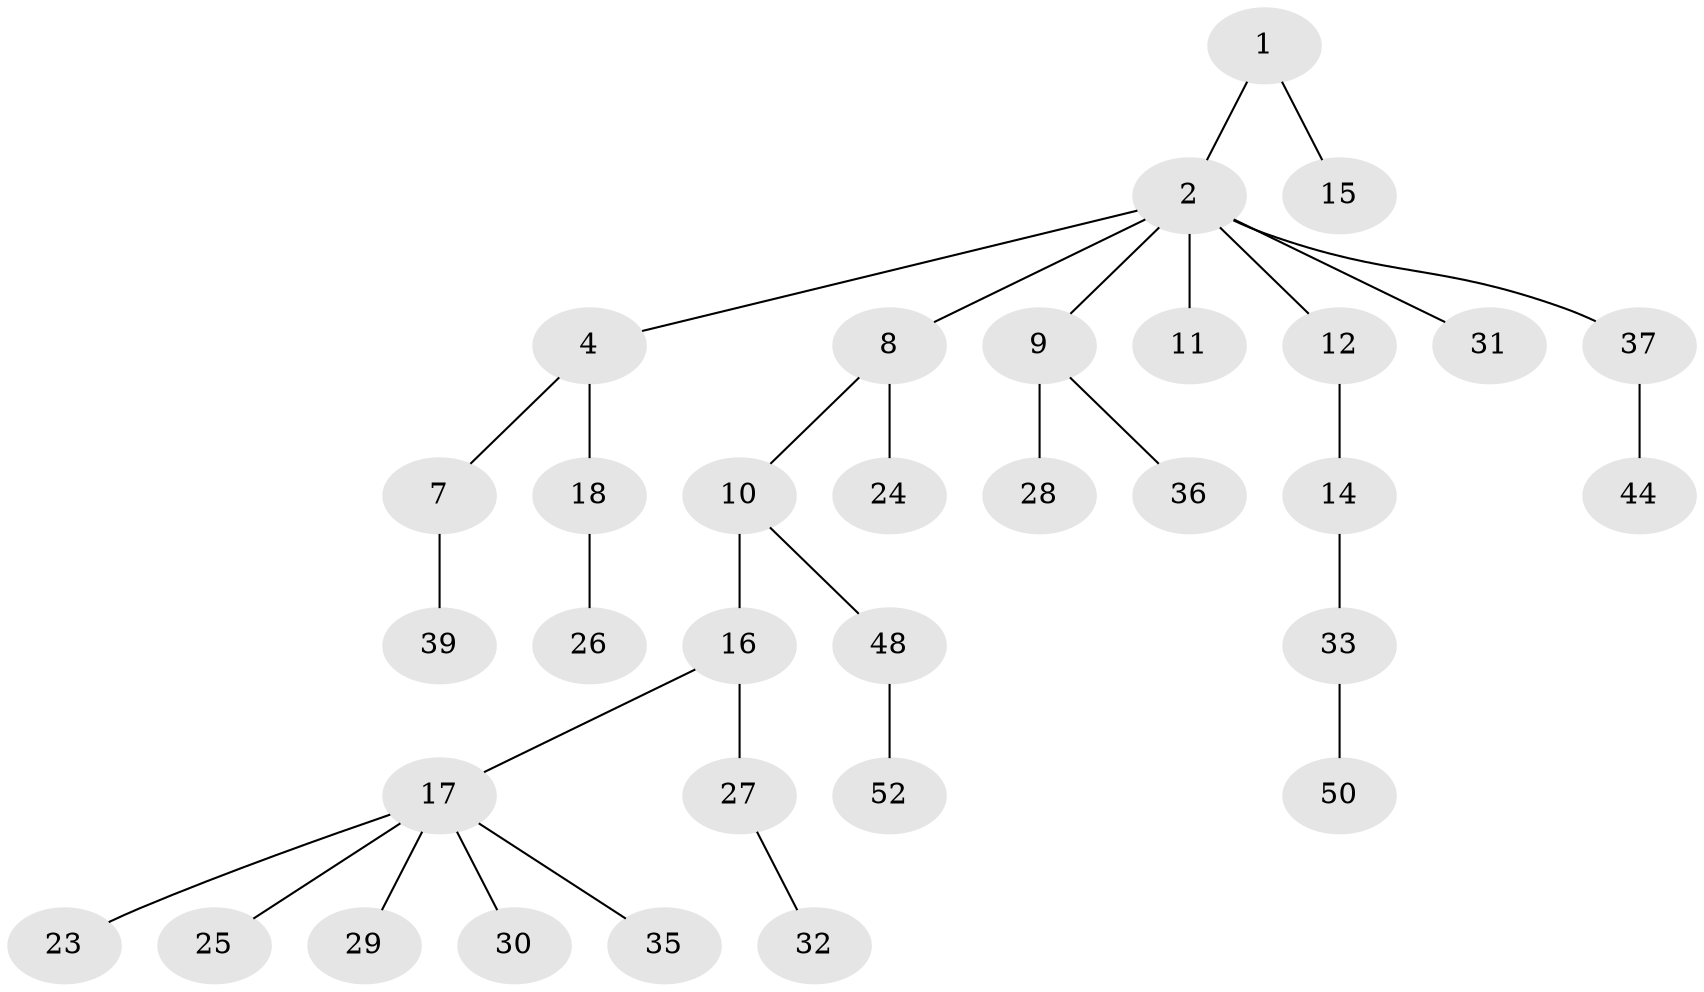 // original degree distribution, {3: 0.23076923076923078, 9: 0.019230769230769232, 1: 0.5384615384615384, 2: 0.15384615384615385, 4: 0.038461538461538464, 5: 0.019230769230769232}
// Generated by graph-tools (version 1.1) at 2025/42/03/06/25 10:42:04]
// undirected, 33 vertices, 32 edges
graph export_dot {
graph [start="1"]
  node [color=gray90,style=filled];
  1 [super="+6"];
  2 [super="+3"];
  4 [super="+5"];
  7;
  8 [super="+20"];
  9 [super="+13"];
  10 [super="+34"];
  11;
  12 [super="+46"];
  14 [super="+51"];
  15;
  16 [super="+19"];
  17 [super="+22"];
  18 [super="+21"];
  23 [super="+38"];
  24;
  25 [super="+45"];
  26;
  27 [super="+42"];
  28;
  29;
  30;
  31 [super="+43"];
  32;
  33 [super="+41"];
  35;
  36;
  37 [super="+47"];
  39 [super="+40"];
  44;
  48 [super="+49"];
  50;
  52;
  1 -- 2;
  1 -- 15;
  2 -- 4;
  2 -- 8;
  2 -- 9;
  2 -- 11;
  2 -- 12;
  2 -- 31;
  2 -- 37;
  4 -- 18;
  4 -- 7;
  7 -- 39;
  8 -- 10;
  8 -- 24;
  9 -- 28;
  9 -- 36;
  10 -- 16;
  10 -- 48;
  12 -- 14;
  14 -- 33;
  16 -- 17;
  16 -- 27;
  17 -- 25;
  17 -- 30;
  17 -- 35;
  17 -- 29;
  17 -- 23;
  18 -- 26;
  27 -- 32;
  33 -- 50;
  37 -- 44;
  48 -- 52;
}
